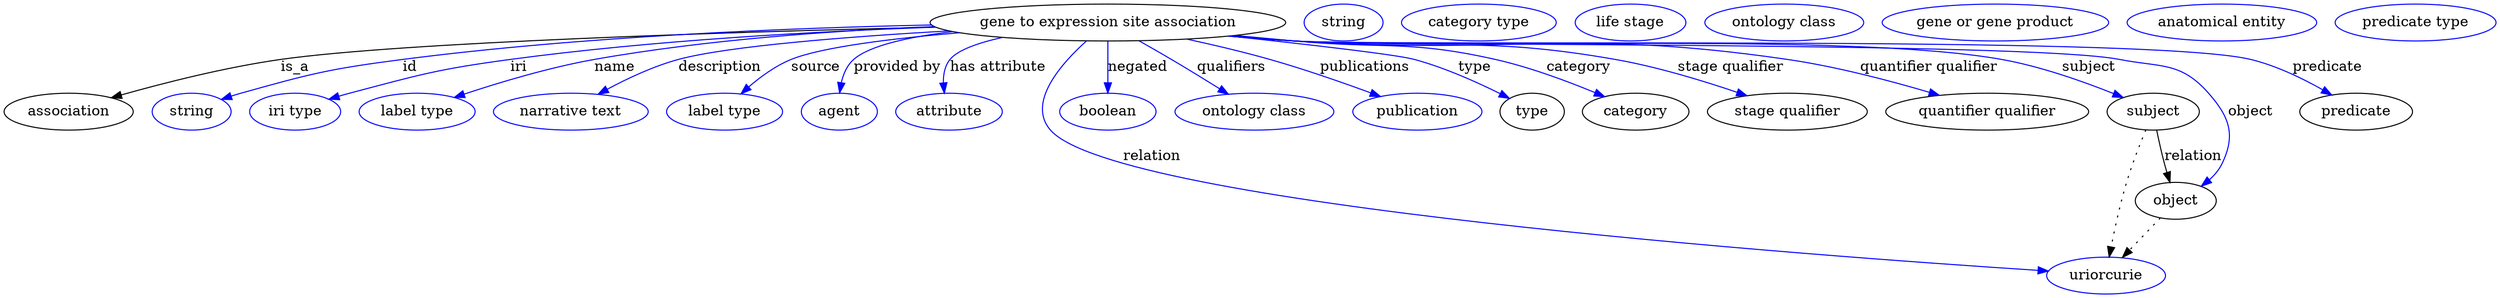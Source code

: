 digraph {
	graph [bb="0,0,2428.7,283"];
	node [label="\N"];
	"gene to expression site association"	 [height=0.5,
		label="gene to expression site association",
		pos="1076,265",
		width=4.8204];
	association	 [height=0.5,
		pos="63.044,178",
		width=1.7512];
	"gene to expression site association" -> association	 [label=is_a,
		lp="280.04,221.5",
		pos="e,105.7,191.39 905.52,261.46 705.12,256.59 384.87,246.38 266.04,229 214.06,221.39 156.05,206.11 115.39,194.25"];
	id	 [color=blue,
		height=0.5,
		label=string,
		pos="182.04,178",
		width=1.0652];
	"gene to expression site association" -> id	 [color=blue,
		label=id,
		lp="395.04,221.5",
		pos="e,211.25,189.76 911.42,259.3 740.7,252.87 485.38,241.64 388.04,229 316.9,219.77 298.94,215.99 230.04,196 227.06,195.14 224,194.17 \
220.94,193.15",
		style=solid];
	iri	 [color=blue,
		height=0.5,
		label="iri type",
		pos="283.04,178",
		width=1.2277];
	"gene to expression site association" -> iri	 [color=blue,
		label=iri,
		lp="500.04,221.5",
		pos="e,316.22,189.94 906.41,261.12 789.51,256.84 630.83,247.85 492.04,229 421.82,219.46 404.38,214.76 336.04,196 332.71,195.08 329.28,\
194.08 325.84,193.02",
		style=solid];
	name	 [color=blue,
		height=0.5,
		label="label type",
		pos="402.04,178",
		width=1.5707];
	"gene to expression site association" -> name	 [color=blue,
		label=name,
		lp="593.04,221.5",
		pos="e,439.17,191.64 918.28,257.47 796.01,250.92 636.99,240.68 573.04,229 530.19,221.17 482.82,206.56 448.83,194.97",
		style=solid];
	description	 [color=blue,
		height=0.5,
		label="narrative text",
		pos="552.04,178",
		width=2.0943];
	"gene to expression site association" -> description	 [color=blue,
		label=description,
		lp="696.04,221.5",
		pos="e,579.32,195.04 917.73,257.58 819.54,251.8 703.22,242.46 655.04,229 631.65,222.46 607.22,210.61 588.02,199.98",
		style=solid];
	source	 [color=blue,
		height=0.5,
		label="label type",
		pos="702.04,178",
		width=1.5707];
	"gene to expression site association" -> source	 [color=blue,
		label=source,
		lp="789.54,221.5",
		pos="e,718.19,195.47 927.3,255.65 862.41,249.97 794.48,241.37 765.04,229 750.53,222.9 736.68,212.4 725.67,202.5",
		style=solid];
	"provided by"	 [color=blue,
		height=0.5,
		label=agent,
		pos="814.04,178",
		width=1.0291];
	"gene to expression site association" -> "provided by"	 [color=blue,
		label="provided by",
		lp="869.54,221.5",
		pos="e,813.88,196.13 948.49,252.77 892.34,246.25 836.81,237.78 827.04,229 820.57,223.18 817.12,214.63 815.33,206.19",
		style=solid];
	"has attribute"	 [color=blue,
		height=0.5,
		label=attribute,
		pos="921.04,178",
		width=1.4443];
	"gene to expression site association" -> "has attribute"	 [color=blue,
		label="has attribute",
		lp="969.04,221.5",
		pos="e,916.27,196.4 971.93,250.51 949.06,245.17 929.43,238.12 922.04,229 917.01,222.78 915.4,214.59 915.44,206.6",
		style=solid];
	relation	 [color=blue,
		height=0.5,
		label=uriorcurie,
		pos="2048,18",
		width=1.6068];
	"gene to expression site association" -> relation	 [color=blue,
		label=relation,
		lp="1119,134.5",
		pos="e,1991.1,21.564 1053.9,246.77 1029.6,224.54 996.84,186.64 1020,160 1083.5,87.127 1762.9,36.647 1981,22.224",
		style=solid];
	negated	 [color=blue,
		height=0.5,
		label=boolean,
		pos="1076,178",
		width=1.2999];
	"gene to expression site association" -> negated	 [color=blue,
		label=negated,
		lp="1105,221.5",
		pos="e,1076,196 1076,246.97 1076,235.19 1076,219.56 1076,206.16",
		style=solid];
	qualifiers	 [color=blue,
		height=0.5,
		label="ontology class",
		pos="1218,178",
		width=2.1484];
	"gene to expression site association" -> qualifiers	 [color=blue,
		label=qualifiers,
		lp="1195,221.5",
		pos="e,1191.9,195.04 1107.4,247.12 1117.3,241.42 1128.2,235.02 1138,229 1152.9,219.94 1169.2,209.65 1183.1,200.7",
		style=solid];
	publications	 [color=blue,
		height=0.5,
		label=publication,
		pos="1376,178",
		width=1.7512];
	"gene to expression site association" -> publications	 [color=blue,
		label=publications,
		lp="1321,221.5",
		pos="e,1338.8,192.64 1154.4,248.94 1179.6,243.25 1207.7,236.4 1233,229 1265.6,219.49 1301.6,206.63 1329.4,196.21",
		style=solid];
	type	 [height=0.5,
		pos="1488,178",
		width=0.86659];
	"gene to expression site association" -> type	 [color=blue,
		label=type,
		lp="1429,221.5",
		pos="e,1465.1,190.25 1203.8,252.77 1267.8,245.94 1338.1,237.19 1369,229 1399.6,220.91 1432.5,206.31 1455.9,194.81",
		style=solid];
	category	 [height=0.5,
		pos="1589,178",
		width=1.4443];
	"gene to expression site association" -> category	 [color=blue,
		label=category,
		lp="1533,221.5",
		pos="e,1557.2,192.24 1202,252.55 1221.1,250.68 1240.6,248.78 1259,247 1343.5,238.85 1366.3,247.67 1449,229 1483.2,221.28 1520.5,207.45 \
1547.9,196.13",
		style=solid];
	"stage qualifier"	 [height=0.5,
		pos="1737,178",
		width=2.1665];
	"gene to expression site association" -> "stage qualifier"	 [color=blue,
		label="stage qualifier",
		lp="1682,221.5",
		pos="e,1695.9,193.47 1199,252.22 1219.1,250.33 1239.6,248.52 1259,247 1396.6,236.24 1433.2,253.21 1569,229 1609.2,221.85 1653.2,208.26 \
1686.1,196.91",
		style=solid];
	"quantifier qualifier"	 [height=0.5,
		pos="1932,178",
		width=2.7442];
	"gene to expression site association" -> "quantifier qualifier"	 [color=blue,
		label="quantifier qualifier",
		lp="1877,221.5",
		pos="e,1884,193.78 1197,252.06 1217.7,250.14 1239,248.36 1259,247 1471.6,232.57 1527.3,260.27 1738,229 1784.5,222.1 1835.9,208.31 1874.1,\
196.8",
		style=solid];
	subject	 [height=0.5,
		pos="2094,178",
		width=1.2457];
	"gene to expression site association" -> subject	 [color=blue,
		label=subject,
		lp="2029.5,221.5",
		pos="e,2064.2,191.58 1196,251.95 1217,250.03 1238.7,248.27 1259,247 1412.1,237.49 1798.2,256.78 1949,229 1986.1,222.18 2026.3,207.39 \
2055,195.49",
		style=solid];
	object	 [height=0.5,
		pos="2116,91",
		width=1.1013];
	"gene to expression site association" -> object	 [color=blue,
		label=object,
		lp="2189.5,178",
		pos="e,2141.5,105.11 1195.5,251.93 1216.7,250 1238.5,248.24 1259,247 1436.8,236.28 1885.2,262.73 2060,229 2101.1,221.09 2120.4,227.29 \
2148,196 2168.7,172.62 2174.6,155.13 2161,127 2158.3,121.2 2154,116.04 2149.3,111.57",
		style=solid];
	predicate	 [height=0.5,
		pos="2293,178",
		width=1.5346];
	"gene to expression site association" -> predicate	 [color=blue,
		label=predicate,
		lp="2261.5,221.5",
		pos="e,2268.2,194.08 1195.5,251.88 1216.7,249.95 1238.5,248.21 1259,247 1362.2,240.94 2088.6,253.33 2189,229 2213.8,222.99 2239.6,210.41 \
2259.3,199.24",
		style=solid];
	association_type	 [color=blue,
		height=0.5,
		label=string,
		pos="1306,265",
		width=1.0652];
	association_category	 [color=blue,
		height=0.5,
		label="category type",
		pos="1438,265",
		width=2.0943];
	"gene to expression site association_stage qualifier"	 [color=blue,
		height=0.5,
		label="life stage",
		pos="1585,265",
		width=1.4985];
	"gene to expression site association_quantifier qualifier"	 [color=blue,
		height=0.5,
		label="ontology class",
		pos="1734,265",
		width=2.1484];
	subject -> relation	 [pos="e,2050.9,36.006 2086.1,160.13 2080.2,146.37 2072.3,126.75 2067,109 2060.8,88.182 2055.9,64.102 2052.6,45.943",
		style=dotted];
	subject -> object	 [label=relation,
		lp="2133,134.5",
		pos="e,2110.3,108.86 2097.5,159.97 2099.5,150.18 2102.2,137.87 2105,127 2105.7,124.31 2106.5,121.51 2107.3,118.73"];
	"gene to expression site association_subject"	 [color=blue,
		height=0.5,
		label="gene or gene product",
		pos="1940,265",
		width=3.0692];
	object -> relation	 [pos="e,2064.2,35.346 2100.3,74.069 2091.6,64.805 2080.8,53.154 2071.2,42.876",
		style=dotted];
	"gene to expression site association_object"	 [color=blue,
		height=0.5,
		label="anatomical entity",
		pos="2161,265",
		width=2.5637];
	"gene to expression site association_predicate"	 [color=blue,
		height=0.5,
		label="predicate type",
		pos="2350,265",
		width=2.1845];
}
